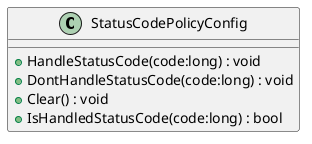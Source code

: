 @startuml
class StatusCodePolicyConfig {
    + HandleStatusCode(code:long) : void
    + DontHandleStatusCode(code:long) : void
    + Clear() : void
    + IsHandledStatusCode(code:long) : bool
}
@enduml
